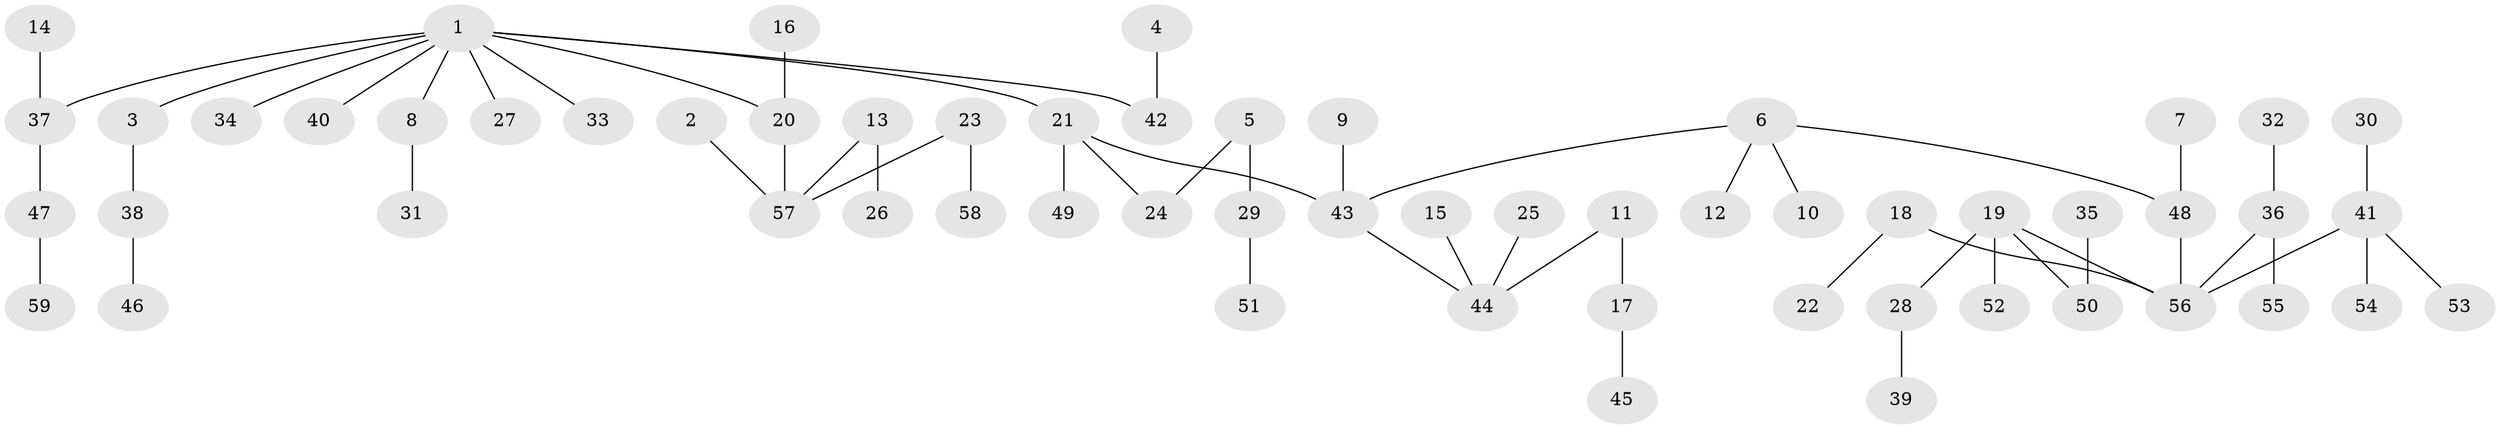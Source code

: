 // original degree distribution, {7: 0.017094017094017096, 5: 0.042735042735042736, 4: 0.05128205128205128, 2: 0.3418803418803419, 3: 0.08547008547008547, 1: 0.452991452991453, 6: 0.008547008547008548}
// Generated by graph-tools (version 1.1) at 2025/26/03/09/25 03:26:26]
// undirected, 59 vertices, 58 edges
graph export_dot {
graph [start="1"]
  node [color=gray90,style=filled];
  1;
  2;
  3;
  4;
  5;
  6;
  7;
  8;
  9;
  10;
  11;
  12;
  13;
  14;
  15;
  16;
  17;
  18;
  19;
  20;
  21;
  22;
  23;
  24;
  25;
  26;
  27;
  28;
  29;
  30;
  31;
  32;
  33;
  34;
  35;
  36;
  37;
  38;
  39;
  40;
  41;
  42;
  43;
  44;
  45;
  46;
  47;
  48;
  49;
  50;
  51;
  52;
  53;
  54;
  55;
  56;
  57;
  58;
  59;
  1 -- 3 [weight=1.0];
  1 -- 8 [weight=1.0];
  1 -- 20 [weight=1.0];
  1 -- 21 [weight=1.0];
  1 -- 27 [weight=1.0];
  1 -- 33 [weight=1.0];
  1 -- 34 [weight=1.0];
  1 -- 37 [weight=1.0];
  1 -- 40 [weight=1.0];
  1 -- 42 [weight=1.0];
  2 -- 57 [weight=1.0];
  3 -- 38 [weight=1.0];
  4 -- 42 [weight=1.0];
  5 -- 24 [weight=1.0];
  5 -- 29 [weight=1.0];
  6 -- 10 [weight=1.0];
  6 -- 12 [weight=1.0];
  6 -- 43 [weight=1.0];
  6 -- 48 [weight=1.0];
  7 -- 48 [weight=1.0];
  8 -- 31 [weight=1.0];
  9 -- 43 [weight=1.0];
  11 -- 17 [weight=1.0];
  11 -- 44 [weight=1.0];
  13 -- 26 [weight=1.0];
  13 -- 57 [weight=1.0];
  14 -- 37 [weight=1.0];
  15 -- 44 [weight=1.0];
  16 -- 20 [weight=1.0];
  17 -- 45 [weight=1.0];
  18 -- 22 [weight=1.0];
  18 -- 56 [weight=1.0];
  19 -- 28 [weight=1.0];
  19 -- 50 [weight=1.0];
  19 -- 52 [weight=1.0];
  19 -- 56 [weight=1.0];
  20 -- 57 [weight=1.0];
  21 -- 24 [weight=1.0];
  21 -- 43 [weight=1.0];
  21 -- 49 [weight=1.0];
  23 -- 57 [weight=1.0];
  23 -- 58 [weight=1.0];
  25 -- 44 [weight=1.0];
  28 -- 39 [weight=1.0];
  29 -- 51 [weight=1.0];
  30 -- 41 [weight=1.0];
  32 -- 36 [weight=1.0];
  35 -- 50 [weight=1.0];
  36 -- 55 [weight=1.0];
  36 -- 56 [weight=1.0];
  37 -- 47 [weight=1.0];
  38 -- 46 [weight=1.0];
  41 -- 53 [weight=1.0];
  41 -- 54 [weight=1.0];
  41 -- 56 [weight=1.0];
  43 -- 44 [weight=1.0];
  47 -- 59 [weight=1.0];
  48 -- 56 [weight=1.0];
}
